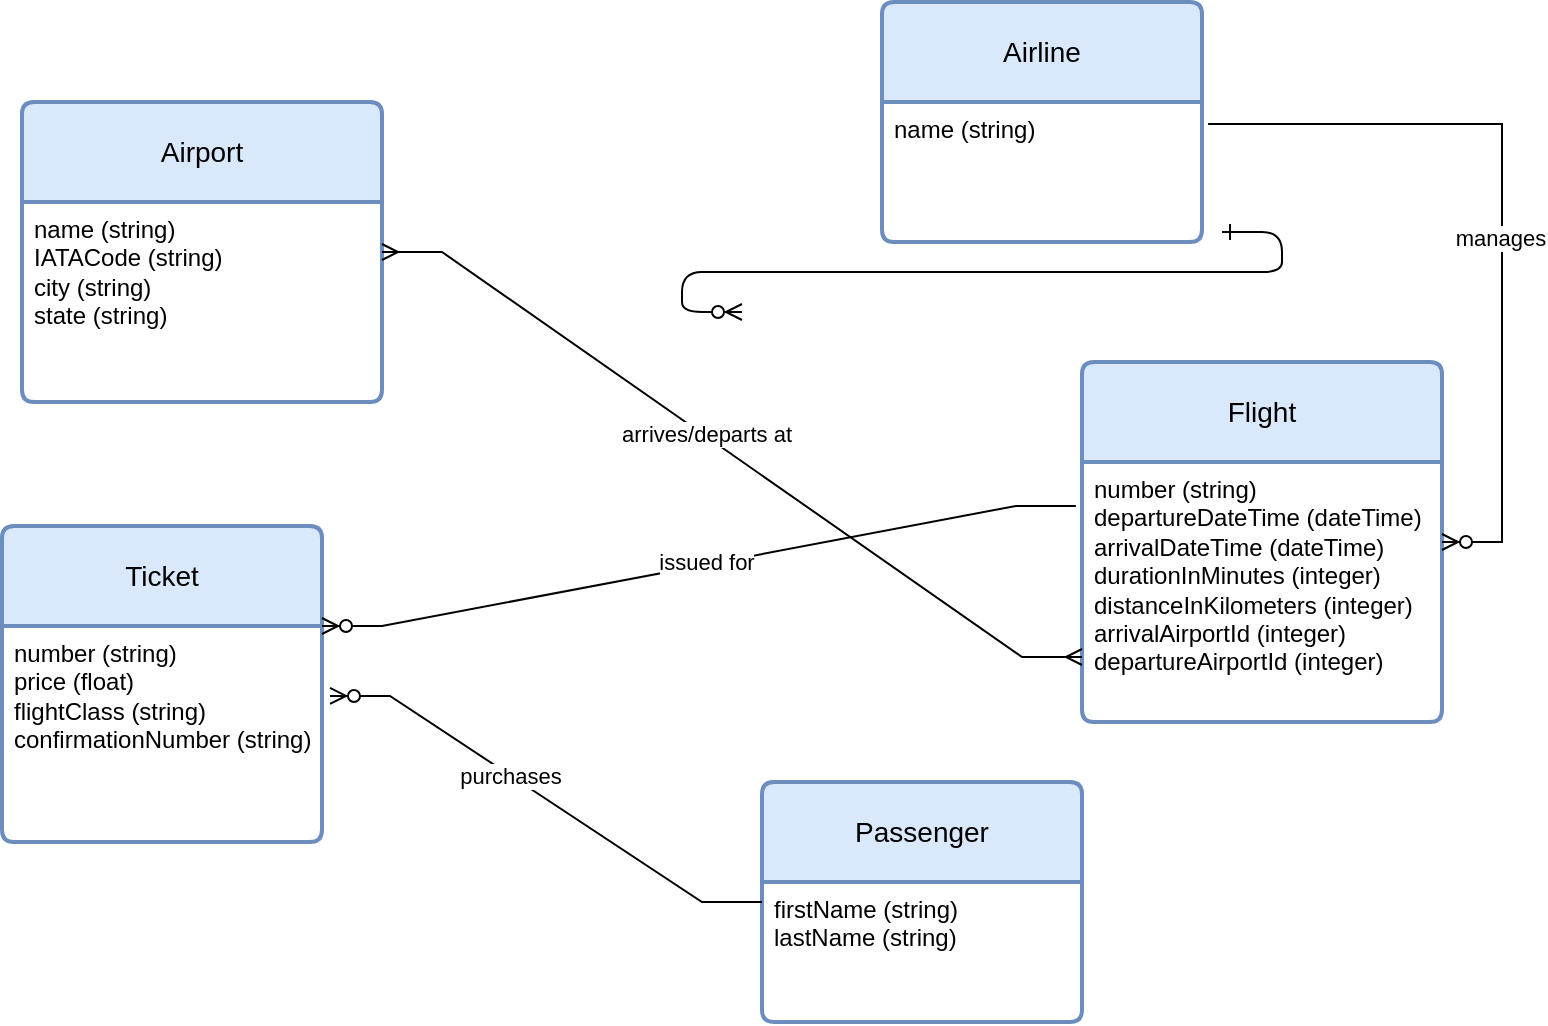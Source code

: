 <mxfile version="22.1.5" type="github">
  <diagram id="R2lEEEUBdFMjLlhIrx00" name="Page-1">
    <mxGraphModel dx="1434" dy="741" grid="1" gridSize="10" guides="1" tooltips="1" connect="1" arrows="1" fold="1" page="1" pageScale="1" pageWidth="850" pageHeight="1100" background="none" math="0" shadow="0" extFonts="Permanent Marker^https://fonts.googleapis.com/css?family=Permanent+Marker">
      <root>
        <mxCell id="0" />
        <mxCell id="1" parent="0" />
        <mxCell id="C-vyLk0tnHw3VtMMgP7b-12" value="" style="edgeStyle=entityRelationEdgeStyle;endArrow=ERzeroToMany;startArrow=ERone;endFill=1;startFill=0;" parent="1" target="C-vyLk0tnHw3VtMMgP7b-17" edge="1">
          <mxGeometry width="100" height="100" relative="1" as="geometry">
            <mxPoint x="700" y="165" as="sourcePoint" />
            <mxPoint x="460" y="205" as="targetPoint" />
          </mxGeometry>
        </mxCell>
        <mxCell id="P-p5naoWIOrxLZeVfW4U-1" value="Airport" style="swimlane;childLayout=stackLayout;horizontal=1;startSize=50;horizontalStack=0;rounded=1;fontSize=14;fontStyle=0;strokeWidth=2;resizeParent=0;resizeLast=1;shadow=0;dashed=0;align=center;arcSize=4;whiteSpace=wrap;html=1;fillColor=#dae8fc;strokeColor=#6c8ebf;" vertex="1" parent="1">
          <mxGeometry x="100" y="100" width="180" height="150" as="geometry" />
        </mxCell>
        <mxCell id="P-p5naoWIOrxLZeVfW4U-2" value="name (string)&lt;br&gt;IATACode (string)&lt;br&gt;city (string)&lt;br&gt;state (string)" style="align=left;strokeColor=none;fillColor=none;spacingLeft=4;fontSize=12;verticalAlign=top;resizable=0;rotatable=0;part=1;html=1;" vertex="1" parent="P-p5naoWIOrxLZeVfW4U-1">
          <mxGeometry y="50" width="180" height="100" as="geometry" />
        </mxCell>
        <mxCell id="P-p5naoWIOrxLZeVfW4U-3" value="Passenger" style="swimlane;childLayout=stackLayout;horizontal=1;startSize=50;horizontalStack=0;rounded=1;fontSize=14;fontStyle=0;strokeWidth=2;resizeParent=0;resizeLast=1;shadow=0;dashed=0;align=center;arcSize=4;whiteSpace=wrap;html=1;fillColor=#dae8fc;strokeColor=#6c8ebf;" vertex="1" parent="1">
          <mxGeometry x="470" y="440" width="160" height="120" as="geometry" />
        </mxCell>
        <mxCell id="P-p5naoWIOrxLZeVfW4U-4" value="firstName (string)&lt;br&gt;lastName (string)" style="align=left;strokeColor=none;fillColor=none;spacingLeft=4;fontSize=12;verticalAlign=top;resizable=0;rotatable=0;part=1;html=1;" vertex="1" parent="P-p5naoWIOrxLZeVfW4U-3">
          <mxGeometry y="50" width="160" height="70" as="geometry" />
        </mxCell>
        <mxCell id="P-p5naoWIOrxLZeVfW4U-5" value="Ticket" style="swimlane;childLayout=stackLayout;horizontal=1;startSize=50;horizontalStack=0;rounded=1;fontSize=14;fontStyle=0;strokeWidth=2;resizeParent=0;resizeLast=1;shadow=0;dashed=0;align=center;arcSize=4;whiteSpace=wrap;html=1;fillColor=#dae8fc;strokeColor=#6c8ebf;" vertex="1" parent="1">
          <mxGeometry x="90" y="312" width="160" height="158" as="geometry" />
        </mxCell>
        <mxCell id="P-p5naoWIOrxLZeVfW4U-6" value="number (string)&lt;br&gt;price (float)&lt;br&gt;flightClass (string)&lt;br&gt;confirmationNumber (string)" style="align=left;strokeColor=none;fillColor=none;spacingLeft=4;fontSize=12;verticalAlign=top;resizable=0;rotatable=0;part=1;html=1;" vertex="1" parent="P-p5naoWIOrxLZeVfW4U-5">
          <mxGeometry y="50" width="160" height="108" as="geometry" />
        </mxCell>
        <mxCell id="P-p5naoWIOrxLZeVfW4U-29" value="Flight" style="swimlane;childLayout=stackLayout;horizontal=1;startSize=50;horizontalStack=0;rounded=1;fontSize=14;fontStyle=0;strokeWidth=2;resizeParent=0;resizeLast=1;shadow=0;dashed=0;align=center;arcSize=4;whiteSpace=wrap;html=1;fillColor=#dae8fc;strokeColor=#6c8ebf;" vertex="1" parent="1">
          <mxGeometry x="630" y="230" width="180" height="180" as="geometry" />
        </mxCell>
        <mxCell id="P-p5naoWIOrxLZeVfW4U-30" value="number (string)&lt;br&gt;departureDateTime (dateTime)&lt;br&gt;arrivalDateTime (dateTime)&lt;br&gt;durationInMinutes (integer)&lt;br&gt;distanceInKilometers (integer)&lt;br&gt;arrivalAirportId (integer)&lt;br&gt;departureAirportId (integer)" style="align=left;strokeColor=none;fillColor=none;spacingLeft=4;fontSize=12;verticalAlign=top;resizable=0;rotatable=0;part=1;html=1;" vertex="1" parent="P-p5naoWIOrxLZeVfW4U-29">
          <mxGeometry y="50" width="180" height="130" as="geometry" />
        </mxCell>
        <mxCell id="P-p5naoWIOrxLZeVfW4U-40" value="Airline" style="swimlane;childLayout=stackLayout;horizontal=1;startSize=50;horizontalStack=0;rounded=1;fontSize=14;fontStyle=0;strokeWidth=2;resizeParent=0;resizeLast=1;shadow=0;dashed=0;align=center;arcSize=4;whiteSpace=wrap;html=1;fillColor=#dae8fc;strokeColor=#6c8ebf;" vertex="1" parent="1">
          <mxGeometry x="530" y="50" width="160" height="120" as="geometry" />
        </mxCell>
        <mxCell id="P-p5naoWIOrxLZeVfW4U-41" value="name (string)" style="align=left;strokeColor=none;fillColor=none;spacingLeft=4;fontSize=12;verticalAlign=top;resizable=0;rotatable=0;part=1;html=1;" vertex="1" parent="P-p5naoWIOrxLZeVfW4U-40">
          <mxGeometry y="50" width="160" height="70" as="geometry" />
        </mxCell>
        <mxCell id="P-p5naoWIOrxLZeVfW4U-44" value="" style="edgeStyle=entityRelationEdgeStyle;fontSize=12;html=1;endArrow=ERzeroToMany;endFill=1;rounded=0;exitX=0;exitY=0.5;exitDx=0;exitDy=0;entryX=1.025;entryY=0.324;entryDx=0;entryDy=0;entryPerimeter=0;" edge="1" parent="1" source="P-p5naoWIOrxLZeVfW4U-3" target="P-p5naoWIOrxLZeVfW4U-6">
          <mxGeometry width="100" height="100" relative="1" as="geometry">
            <mxPoint x="370" y="430" as="sourcePoint" />
            <mxPoint x="470" y="330" as="targetPoint" />
          </mxGeometry>
        </mxCell>
        <mxCell id="P-p5naoWIOrxLZeVfW4U-53" value="purchases" style="edgeLabel;html=1;align=center;verticalAlign=middle;resizable=0;points=[];" vertex="1" connectable="0" parent="P-p5naoWIOrxLZeVfW4U-44">
          <mxGeometry x="0.173" relative="1" as="geometry">
            <mxPoint as="offset" />
          </mxGeometry>
        </mxCell>
        <mxCell id="P-p5naoWIOrxLZeVfW4U-45" value="" style="edgeStyle=entityRelationEdgeStyle;fontSize=12;html=1;endArrow=ERzeroToMany;endFill=1;rounded=0;exitX=1.019;exitY=0.157;exitDx=0;exitDy=0;exitPerimeter=0;" edge="1" parent="1" source="P-p5naoWIOrxLZeVfW4U-41" target="P-p5naoWIOrxLZeVfW4U-29">
          <mxGeometry width="100" height="100" relative="1" as="geometry">
            <mxPoint x="370" y="430" as="sourcePoint" />
            <mxPoint x="670" y="220" as="targetPoint" />
            <Array as="points">
              <mxPoint x="780" y="250" />
              <mxPoint x="780" y="210" />
              <mxPoint x="760" y="200" />
            </Array>
          </mxGeometry>
        </mxCell>
        <mxCell id="P-p5naoWIOrxLZeVfW4U-57" value="manages" style="edgeLabel;html=1;align=center;verticalAlign=middle;resizable=0;points=[];" vertex="1" connectable="0" parent="P-p5naoWIOrxLZeVfW4U-45">
          <mxGeometry x="0.057" y="-1" relative="1" as="geometry">
            <mxPoint as="offset" />
          </mxGeometry>
        </mxCell>
        <mxCell id="P-p5naoWIOrxLZeVfW4U-48" value="" style="edgeStyle=entityRelationEdgeStyle;fontSize=12;html=1;endArrow=ERzeroToMany;endFill=1;rounded=0;entryX=1;entryY=0;entryDx=0;entryDy=0;exitX=-0.017;exitY=0.169;exitDx=0;exitDy=0;exitPerimeter=0;" edge="1" parent="1" source="P-p5naoWIOrxLZeVfW4U-30" target="P-p5naoWIOrxLZeVfW4U-6">
          <mxGeometry width="100" height="100" relative="1" as="geometry">
            <mxPoint x="510" y="240" as="sourcePoint" />
            <mxPoint x="610" y="330" as="targetPoint" />
          </mxGeometry>
        </mxCell>
        <mxCell id="P-p5naoWIOrxLZeVfW4U-54" value="issued for" style="edgeLabel;html=1;align=center;verticalAlign=middle;resizable=0;points=[];" vertex="1" connectable="0" parent="P-p5naoWIOrxLZeVfW4U-48">
          <mxGeometry x="-0.016" y="-2" relative="1" as="geometry">
            <mxPoint as="offset" />
          </mxGeometry>
        </mxCell>
        <mxCell id="P-p5naoWIOrxLZeVfW4U-50" value="" style="edgeStyle=entityRelationEdgeStyle;fontSize=12;html=1;endArrow=ERmany;startArrow=ERmany;rounded=0;entryX=0;entryY=0.75;entryDx=0;entryDy=0;exitX=1;exitY=0.25;exitDx=0;exitDy=0;" edge="1" parent="1" source="P-p5naoWIOrxLZeVfW4U-2" target="P-p5naoWIOrxLZeVfW4U-30">
          <mxGeometry width="100" height="100" relative="1" as="geometry">
            <mxPoint x="510" y="430" as="sourcePoint" />
            <mxPoint x="610" y="330" as="targetPoint" />
          </mxGeometry>
        </mxCell>
        <mxCell id="P-p5naoWIOrxLZeVfW4U-56" value="arrives/departs at" style="edgeLabel;html=1;align=center;verticalAlign=middle;resizable=0;points=[];" vertex="1" connectable="0" parent="P-p5naoWIOrxLZeVfW4U-50">
          <mxGeometry x="-0.08" y="1" relative="1" as="geometry">
            <mxPoint as="offset" />
          </mxGeometry>
        </mxCell>
      </root>
    </mxGraphModel>
  </diagram>
</mxfile>
